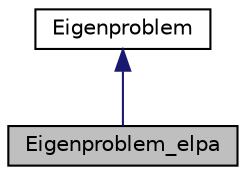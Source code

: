 digraph "Eigenproblem_elpa"
{
 // INTERACTIVE_SVG=YES
  edge [fontname="Helvetica",fontsize="10",labelfontname="Helvetica",labelfontsize="10"];
  node [fontname="Helvetica",fontsize="10",shape=record];
  Node1 [label="Eigenproblem_elpa",height=0.2,width=0.4,color="black", fillcolor="grey75", style="filled", fontcolor="black"];
  Node2 -> Node1 [dir="back",color="midnightblue",fontsize="10",style="solid",fontname="Helvetica"];
  Node2 [label="Eigenproblem",height=0.2,width=0.4,color="black", fillcolor="white", style="filled",URL="$class_eigenproblem.html",tooltip="Base class for eigen-value problems. "];
}
